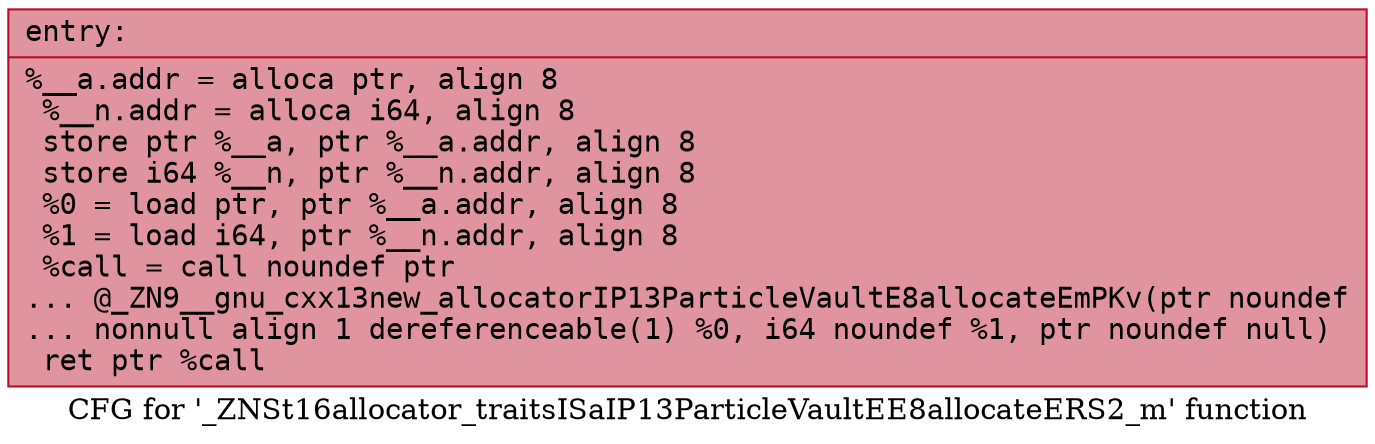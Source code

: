 digraph "CFG for '_ZNSt16allocator_traitsISaIP13ParticleVaultEE8allocateERS2_m' function" {
	label="CFG for '_ZNSt16allocator_traitsISaIP13ParticleVaultEE8allocateERS2_m' function";

	Node0x55907114b540 [shape=record,color="#b70d28ff", style=filled, fillcolor="#b70d2870" fontname="Courier",label="{entry:\l|  %__a.addr = alloca ptr, align 8\l  %__n.addr = alloca i64, align 8\l  store ptr %__a, ptr %__a.addr, align 8\l  store i64 %__n, ptr %__n.addr, align 8\l  %0 = load ptr, ptr %__a.addr, align 8\l  %1 = load i64, ptr %__n.addr, align 8\l  %call = call noundef ptr\l... @_ZN9__gnu_cxx13new_allocatorIP13ParticleVaultE8allocateEmPKv(ptr noundef\l... nonnull align 1 dereferenceable(1) %0, i64 noundef %1, ptr noundef null)\l  ret ptr %call\l}"];
}
